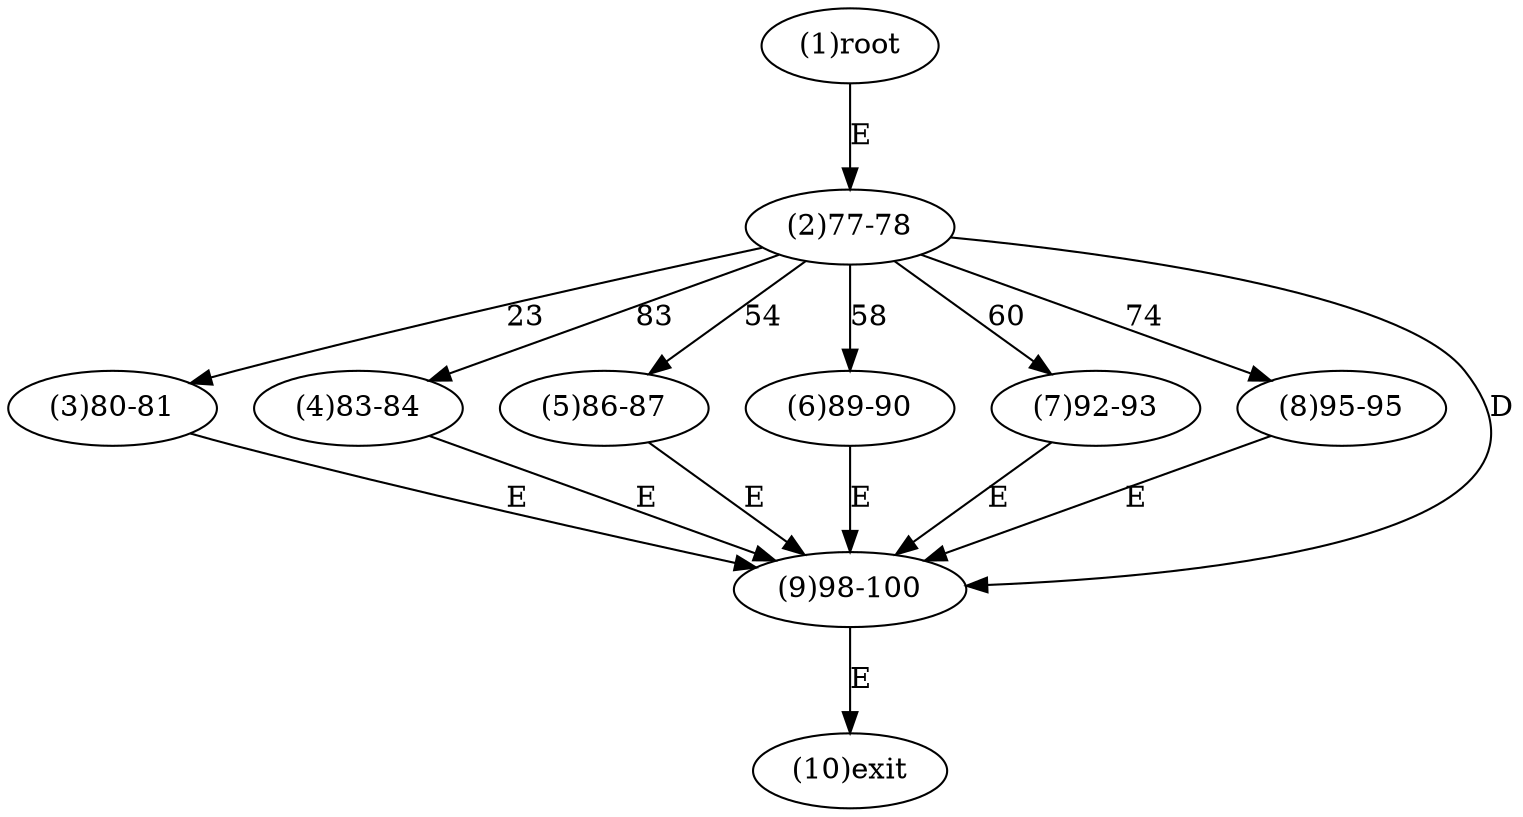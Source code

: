 digraph "" { 
1[ label="(1)root"];
2[ label="(2)77-78"];
3[ label="(3)80-81"];
4[ label="(4)83-84"];
5[ label="(5)86-87"];
6[ label="(6)89-90"];
7[ label="(7)92-93"];
8[ label="(8)95-95"];
9[ label="(9)98-100"];
10[ label="(10)exit"];
1->2[ label="E"];
2->3[ label="23"];
2->5[ label="54"];
2->6[ label="58"];
2->7[ label="60"];
2->8[ label="74"];
2->4[ label="83"];
2->9[ label="D"];
3->9[ label="E"];
4->9[ label="E"];
5->9[ label="E"];
6->9[ label="E"];
7->9[ label="E"];
8->9[ label="E"];
9->10[ label="E"];
}